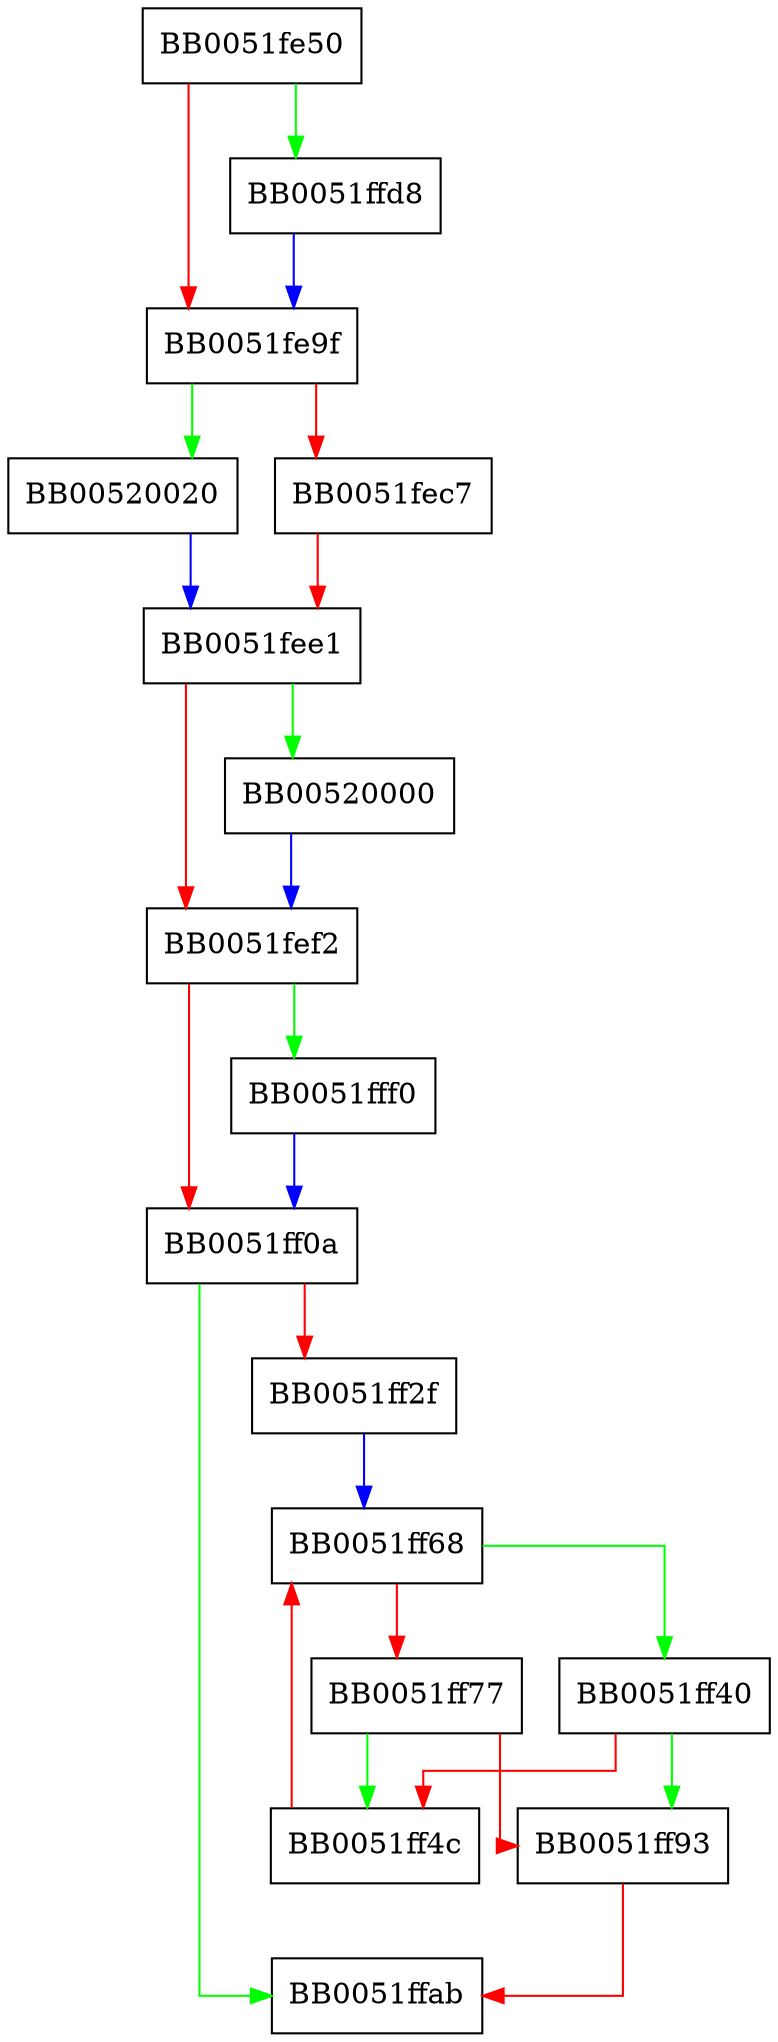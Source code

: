 digraph NETSCAPE_SPKI_print {
  node [shape="box"];
  graph [splines=ortho];
  BB0051fe50 -> BB0051ffd8 [color="green"];
  BB0051fe50 -> BB0051fe9f [color="red"];
  BB0051fe9f -> BB00520020 [color="green"];
  BB0051fe9f -> BB0051fec7 [color="red"];
  BB0051fec7 -> BB0051fee1 [color="red"];
  BB0051fee1 -> BB00520000 [color="green"];
  BB0051fee1 -> BB0051fef2 [color="red"];
  BB0051fef2 -> BB0051fff0 [color="green"];
  BB0051fef2 -> BB0051ff0a [color="red"];
  BB0051ff0a -> BB0051ffab [color="green"];
  BB0051ff0a -> BB0051ff2f [color="red"];
  BB0051ff2f -> BB0051ff68 [color="blue"];
  BB0051ff40 -> BB0051ff93 [color="green"];
  BB0051ff40 -> BB0051ff4c [color="red"];
  BB0051ff4c -> BB0051ff68 [color="red"];
  BB0051ff68 -> BB0051ff40 [color="green"];
  BB0051ff68 -> BB0051ff77 [color="red"];
  BB0051ff77 -> BB0051ff4c [color="green"];
  BB0051ff77 -> BB0051ff93 [color="red"];
  BB0051ff93 -> BB0051ffab [color="red"];
  BB0051ffd8 -> BB0051fe9f [color="blue"];
  BB0051fff0 -> BB0051ff0a [color="blue"];
  BB00520000 -> BB0051fef2 [color="blue"];
  BB00520020 -> BB0051fee1 [color="blue"];
}